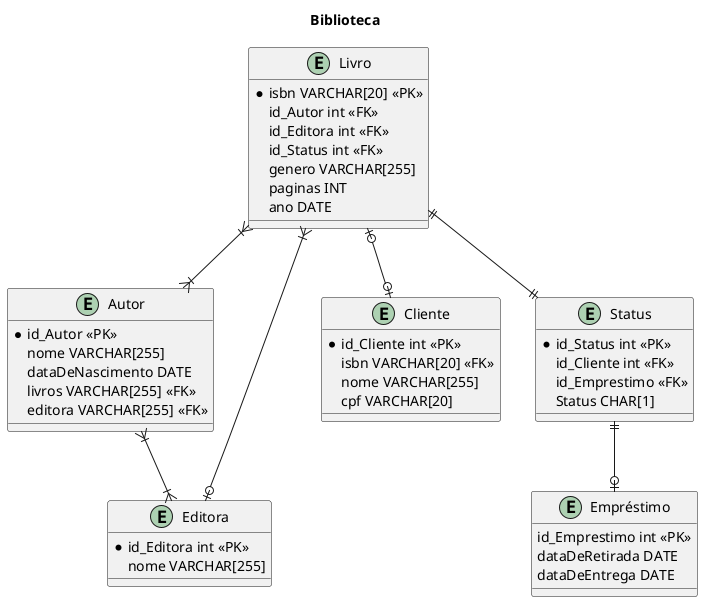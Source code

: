 @startuml biblioteca
title Biblioteca

entity Livro{
    *isbn VARCHAR[20] <<PK>>
    id_Autor int <<FK>>
    id_Editora int <<FK>>
    id_Status int <<FK>>
    genero VARCHAR[255]
    paginas INT
    ano DATE
}

entity Autor{
    *id_Autor <<PK>>
    nome VARCHAR[255]
    dataDeNascimento DATE
    livros VARCHAR[255] <<FK>>
    editora VARCHAR[255] <<FK>>
}

entity Editora{
    *id_Editora int <<PK>>
    nome VARCHAR[255]
    
}

entity Cliente{
    *id_Cliente int <<PK>>
    isbn VARCHAR[20] <<FK>>
    nome VARCHAR[255]
    cpf VARCHAR[20]
}

entity Status{
    *id_Status int <<PK>>
    id_Cliente int <<FK>>
    id_Emprestimo <<FK>>
    Status CHAR[1]
}

entity Empréstimo{
    id_Emprestimo int <<PK>>
    dataDeRetirada DATE
    dataDeEntrega DATE    
}

Livro ||--|| Status
Livro }|--|{ Autor
Livro }|--o| Editora
Livro |o--o| Cliente
Autor }|--|{ Editora
Status ||--o| Empréstimo
@enduml